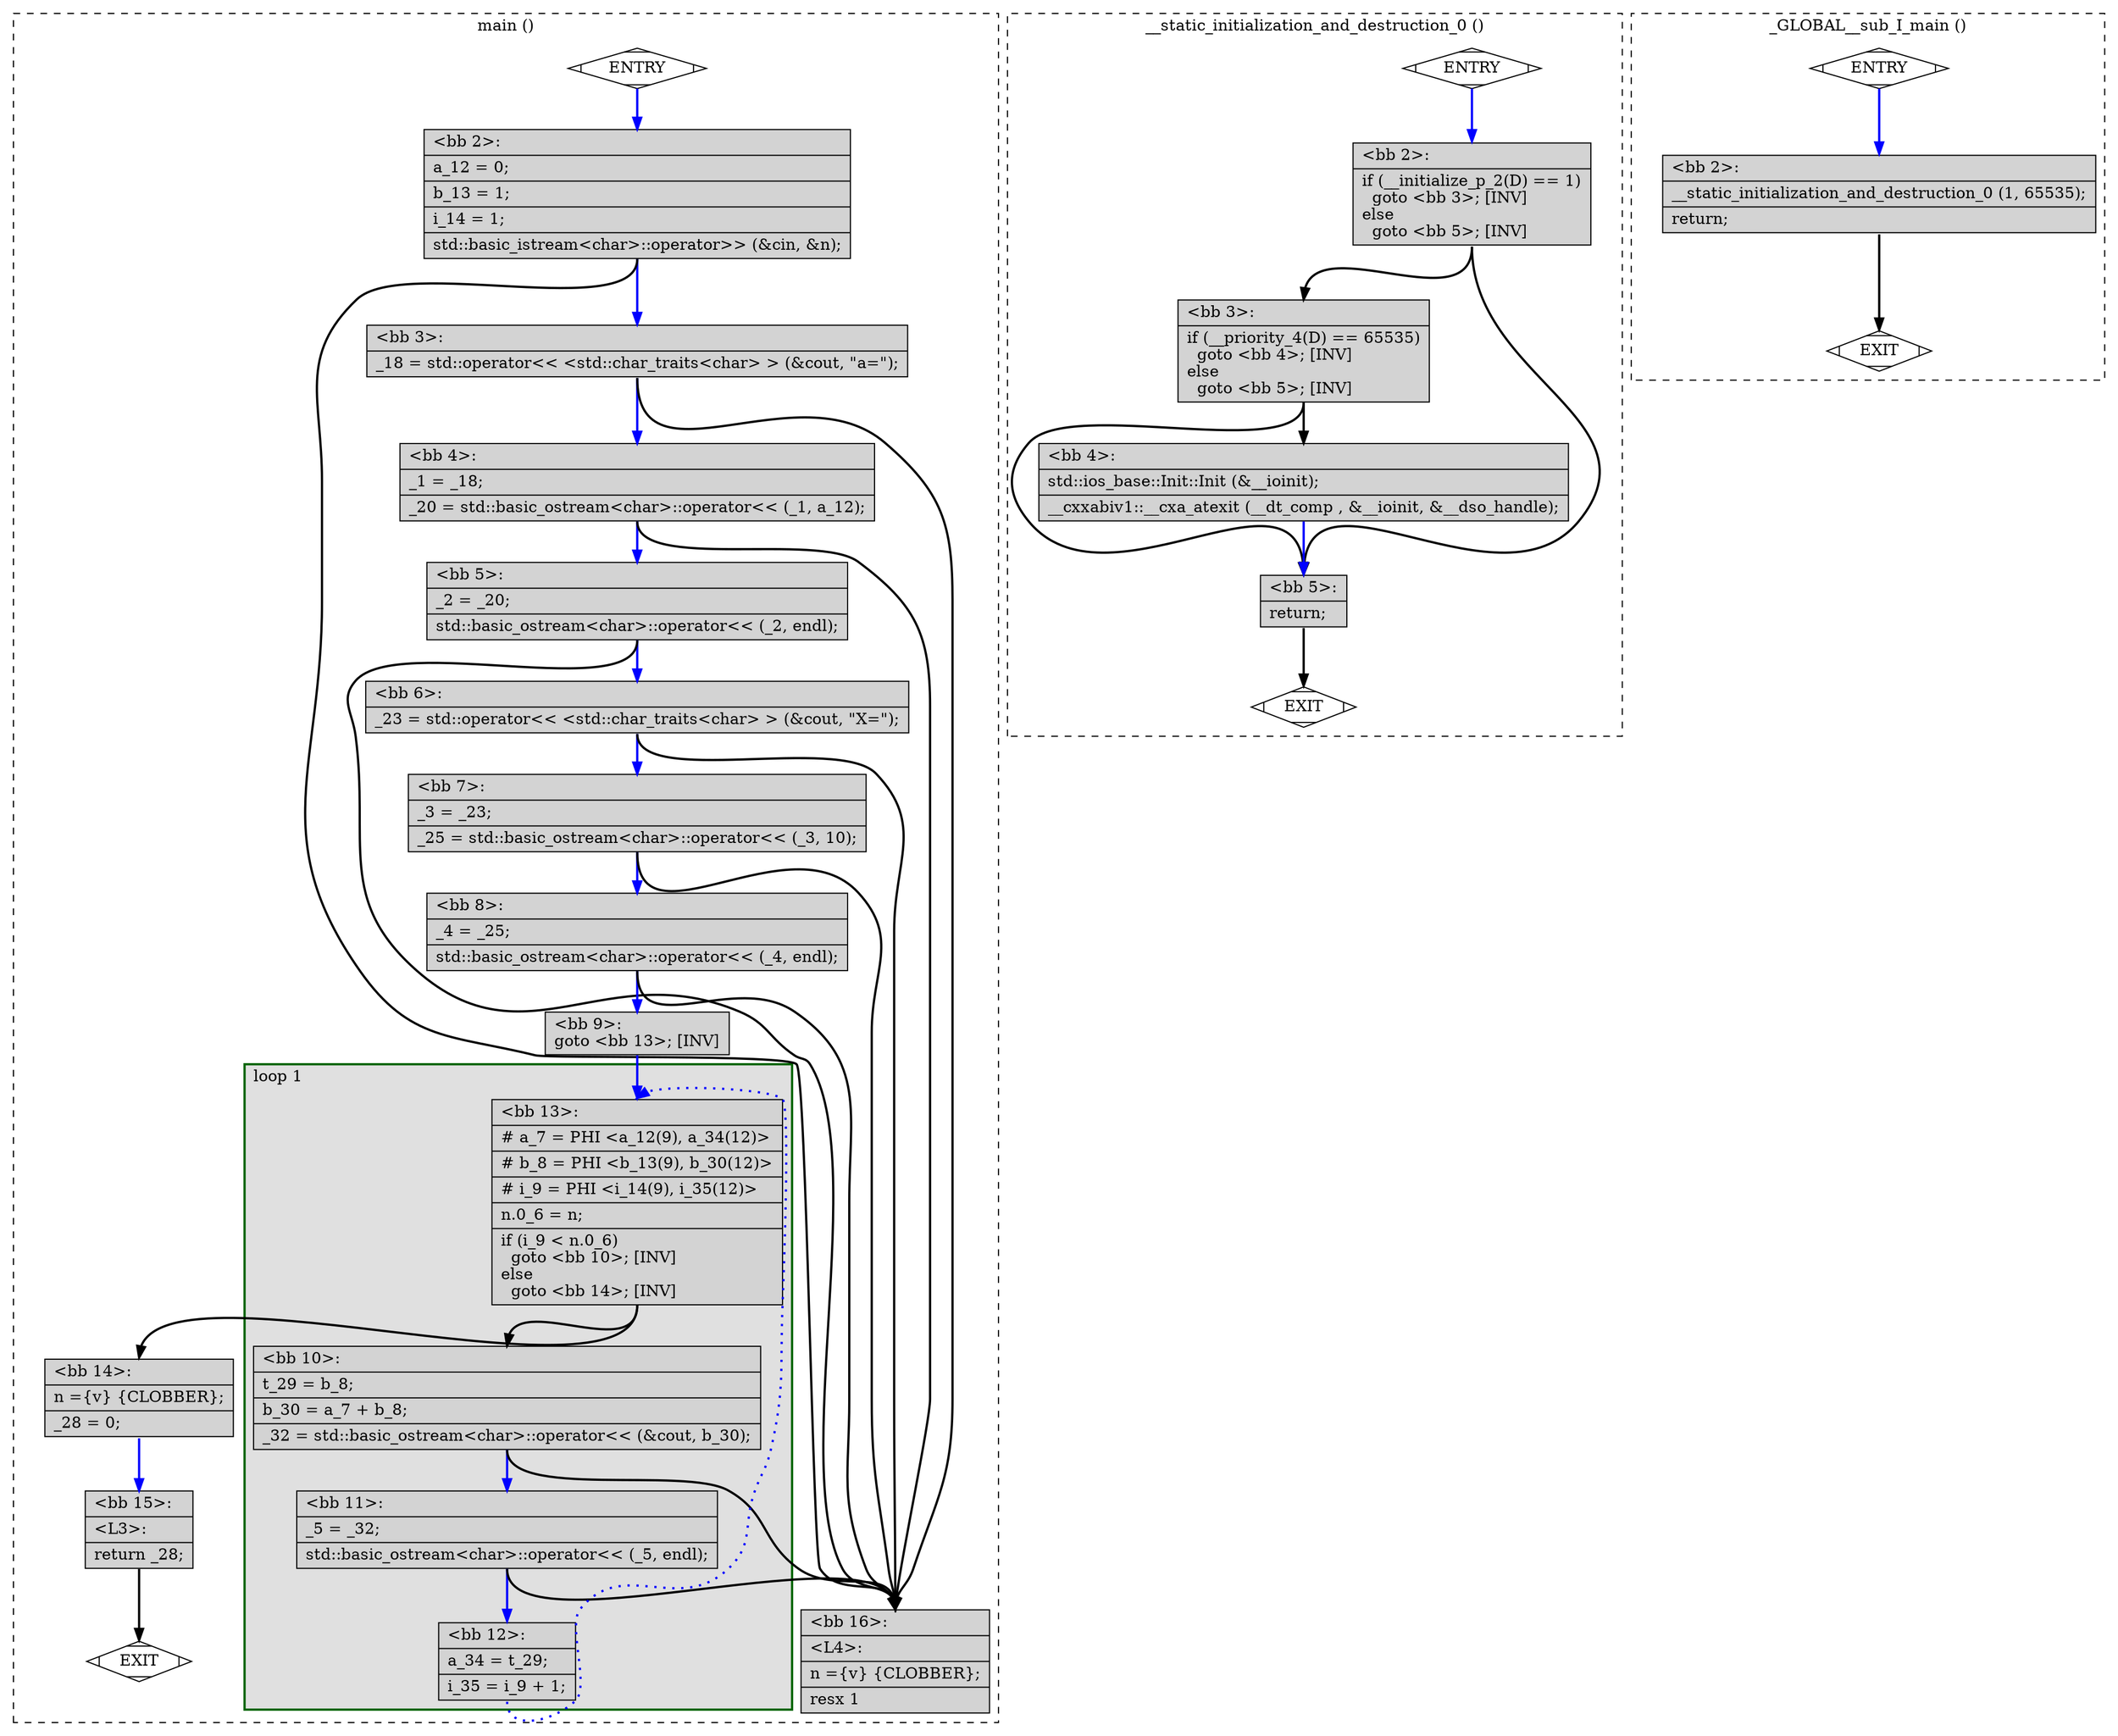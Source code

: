 digraph "a-fib.cpp.028t.local-fnsummary1" {
overlap=false;
subgraph "cluster_main" {
	style="dashed";
	color="black";
	label="main ()";
	subgraph cluster_1731_1 {
	style="filled";
	color="darkgreen";
	fillcolor="grey88";
	label="loop 1";
	labeljust=l;
	penwidth=2;
	fn_1731_basic_block_13 [shape=record,style=filled,fillcolor=lightgrey,label="{\<bb\ 13\>:\l\
|#\ a_7\ =\ PHI\ \<a_12(9),\ a_34(12)\>\l\
|#\ b_8\ =\ PHI\ \<b_13(9),\ b_30(12)\>\l\
|#\ i_9\ =\ PHI\ \<i_14(9),\ i_35(12)\>\l\
|n.0_6\ =\ n;\l\
|if\ (i_9\ \<\ n.0_6)\l\
\ \ goto\ \<bb\ 10\>;\ [INV]\l\
else\l\
\ \ goto\ \<bb\ 14\>;\ [INV]\l\
}"];

	fn_1731_basic_block_10 [shape=record,style=filled,fillcolor=lightgrey,label="{\<bb\ 10\>:\l\
|t_29\ =\ b_8;\l\
|b_30\ =\ a_7\ +\ b_8;\l\
|_32\ =\ std::basic_ostream\<char\>::operator\<\<\ (&cout,\ b_30);\l\
}"];

	fn_1731_basic_block_11 [shape=record,style=filled,fillcolor=lightgrey,label="{\<bb\ 11\>:\l\
|_5\ =\ _32;\l\
|std::basic_ostream\<char\>::operator\<\<\ (_5,\ endl);\l\
}"];

	fn_1731_basic_block_12 [shape=record,style=filled,fillcolor=lightgrey,label="{\<bb\ 12\>:\l\
|a_34\ =\ t_29;\l\
|i_35\ =\ i_9\ +\ 1;\l\
}"];

	}
	fn_1731_basic_block_0 [shape=Mdiamond,style=filled,fillcolor=white,label="ENTRY"];

	fn_1731_basic_block_1 [shape=Mdiamond,style=filled,fillcolor=white,label="EXIT"];

	fn_1731_basic_block_2 [shape=record,style=filled,fillcolor=lightgrey,label="{\<bb\ 2\>:\l\
|a_12\ =\ 0;\l\
|b_13\ =\ 1;\l\
|i_14\ =\ 1;\l\
|std::basic_istream\<char\>::operator\>\>\ (&cin,\ &n);\l\
}"];

	fn_1731_basic_block_3 [shape=record,style=filled,fillcolor=lightgrey,label="{\<bb\ 3\>:\l\
|_18\ =\ std::operator\<\<\ \<std::char_traits\<char\>\ \>\ (&cout,\ \"a=\");\l\
}"];

	fn_1731_basic_block_4 [shape=record,style=filled,fillcolor=lightgrey,label="{\<bb\ 4\>:\l\
|_1\ =\ _18;\l\
|_20\ =\ std::basic_ostream\<char\>::operator\<\<\ (_1,\ a_12);\l\
}"];

	fn_1731_basic_block_5 [shape=record,style=filled,fillcolor=lightgrey,label="{\<bb\ 5\>:\l\
|_2\ =\ _20;\l\
|std::basic_ostream\<char\>::operator\<\<\ (_2,\ endl);\l\
}"];

	fn_1731_basic_block_6 [shape=record,style=filled,fillcolor=lightgrey,label="{\<bb\ 6\>:\l\
|_23\ =\ std::operator\<\<\ \<std::char_traits\<char\>\ \>\ (&cout,\ \"X=\");\l\
}"];

	fn_1731_basic_block_7 [shape=record,style=filled,fillcolor=lightgrey,label="{\<bb\ 7\>:\l\
|_3\ =\ _23;\l\
|_25\ =\ std::basic_ostream\<char\>::operator\<\<\ (_3,\ 10);\l\
}"];

	fn_1731_basic_block_8 [shape=record,style=filled,fillcolor=lightgrey,label="{\<bb\ 8\>:\l\
|_4\ =\ _25;\l\
|std::basic_ostream\<char\>::operator\<\<\ (_4,\ endl);\l\
}"];

	fn_1731_basic_block_9 [shape=record,style=filled,fillcolor=lightgrey,label="{\<bb\ 9\>:\l\
goto\ \<bb\ 13\>;\ [INV]\l\
}"];

	fn_1731_basic_block_14 [shape=record,style=filled,fillcolor=lightgrey,label="{\<bb\ 14\>:\l\
|n\ =\{v\}\ \{CLOBBER\};\l\
|_28\ =\ 0;\l\
}"];

	fn_1731_basic_block_15 [shape=record,style=filled,fillcolor=lightgrey,label="{\<bb\ 15\>:\l\
|\<L3\>:\l\
|return\ _28;\l\
}"];

	fn_1731_basic_block_16 [shape=record,style=filled,fillcolor=lightgrey,label="{\<bb\ 16\>:\l\
|\<L4\>:\l\
|n\ =\{v\}\ \{CLOBBER\};\l\
|resx\ 1\l\
}"];

	fn_1731_basic_block_0:s -> fn_1731_basic_block_2:n [style="solid,bold",color=blue,weight=100,constraint=true];
	fn_1731_basic_block_2:s -> fn_1731_basic_block_16:n [style="solid,bold",color=black,weight=10,constraint=true];
	fn_1731_basic_block_2:s -> fn_1731_basic_block_3:n [style="solid,bold",color=blue,weight=100,constraint=true];
	fn_1731_basic_block_3:s -> fn_1731_basic_block_16:n [style="solid,bold",color=black,weight=10,constraint=true];
	fn_1731_basic_block_3:s -> fn_1731_basic_block_4:n [style="solid,bold",color=blue,weight=100,constraint=true];
	fn_1731_basic_block_4:s -> fn_1731_basic_block_16:n [style="solid,bold",color=black,weight=10,constraint=true];
	fn_1731_basic_block_4:s -> fn_1731_basic_block_5:n [style="solid,bold",color=blue,weight=100,constraint=true];
	fn_1731_basic_block_5:s -> fn_1731_basic_block_16:n [style="solid,bold",color=black,weight=10,constraint=true];
	fn_1731_basic_block_5:s -> fn_1731_basic_block_6:n [style="solid,bold",color=blue,weight=100,constraint=true];
	fn_1731_basic_block_6:s -> fn_1731_basic_block_16:n [style="solid,bold",color=black,weight=10,constraint=true];
	fn_1731_basic_block_6:s -> fn_1731_basic_block_7:n [style="solid,bold",color=blue,weight=100,constraint=true];
	fn_1731_basic_block_7:s -> fn_1731_basic_block_16:n [style="solid,bold",color=black,weight=10,constraint=true];
	fn_1731_basic_block_7:s -> fn_1731_basic_block_8:n [style="solid,bold",color=blue,weight=100,constraint=true];
	fn_1731_basic_block_8:s -> fn_1731_basic_block_16:n [style="solid,bold",color=black,weight=10,constraint=true];
	fn_1731_basic_block_8:s -> fn_1731_basic_block_9:n [style="solid,bold",color=blue,weight=100,constraint=true];
	fn_1731_basic_block_9:s -> fn_1731_basic_block_13:n [style="solid,bold",color=blue,weight=100,constraint=true];
	fn_1731_basic_block_10:s -> fn_1731_basic_block_16:n [style="solid,bold",color=black,weight=10,constraint=true];
	fn_1731_basic_block_10:s -> fn_1731_basic_block_11:n [style="solid,bold",color=blue,weight=100,constraint=true];
	fn_1731_basic_block_11:s -> fn_1731_basic_block_16:n [style="solid,bold",color=black,weight=10,constraint=true];
	fn_1731_basic_block_11:s -> fn_1731_basic_block_12:n [style="solid,bold",color=blue,weight=100,constraint=true];
	fn_1731_basic_block_12:s -> fn_1731_basic_block_13:n [style="dotted,bold",color=blue,weight=10,constraint=false];
	fn_1731_basic_block_13:s -> fn_1731_basic_block_10:n [style="solid,bold",color=black,weight=10,constraint=true];
	fn_1731_basic_block_13:s -> fn_1731_basic_block_14:n [style="solid,bold",color=black,weight=10,constraint=true];
	fn_1731_basic_block_14:s -> fn_1731_basic_block_15:n [style="solid,bold",color=blue,weight=100,constraint=true];
	fn_1731_basic_block_15:s -> fn_1731_basic_block_1:n [style="solid,bold",color=black,weight=10,constraint=true];
	fn_1731_basic_block_0:s -> fn_1731_basic_block_1:n [style="invis",constraint=true];
}
subgraph "cluster___static_initialization_and_destruction_0" {
	style="dashed";
	color="black";
	label="__static_initialization_and_destruction_0 ()";
	fn_2234_basic_block_0 [shape=Mdiamond,style=filled,fillcolor=white,label="ENTRY"];

	fn_2234_basic_block_1 [shape=Mdiamond,style=filled,fillcolor=white,label="EXIT"];

	fn_2234_basic_block_2 [shape=record,style=filled,fillcolor=lightgrey,label="{\<bb\ 2\>:\l\
|if\ (__initialize_p_2(D)\ ==\ 1)\l\
\ \ goto\ \<bb\ 3\>;\ [INV]\l\
else\l\
\ \ goto\ \<bb\ 5\>;\ [INV]\l\
}"];

	fn_2234_basic_block_3 [shape=record,style=filled,fillcolor=lightgrey,label="{\<bb\ 3\>:\l\
|if\ (__priority_4(D)\ ==\ 65535)\l\
\ \ goto\ \<bb\ 4\>;\ [INV]\l\
else\l\
\ \ goto\ \<bb\ 5\>;\ [INV]\l\
}"];

	fn_2234_basic_block_4 [shape=record,style=filled,fillcolor=lightgrey,label="{\<bb\ 4\>:\l\
|std::ios_base::Init::Init\ (&__ioinit);\l\
|__cxxabiv1::__cxa_atexit\ (__dt_comp\ ,\ &__ioinit,\ &__dso_handle);\l\
}"];

	fn_2234_basic_block_5 [shape=record,style=filled,fillcolor=lightgrey,label="{\<bb\ 5\>:\l\
|return;\l\
}"];

	fn_2234_basic_block_0:s -> fn_2234_basic_block_2:n [style="solid,bold",color=blue,weight=100,constraint=true];
	fn_2234_basic_block_2:s -> fn_2234_basic_block_3:n [style="solid,bold",color=black,weight=10,constraint=true];
	fn_2234_basic_block_2:s -> fn_2234_basic_block_5:n [style="solid,bold",color=black,weight=10,constraint=true];
	fn_2234_basic_block_3:s -> fn_2234_basic_block_4:n [style="solid,bold",color=black,weight=10,constraint=true];
	fn_2234_basic_block_3:s -> fn_2234_basic_block_5:n [style="solid,bold",color=black,weight=10,constraint=true];
	fn_2234_basic_block_4:s -> fn_2234_basic_block_5:n [style="solid,bold",color=blue,weight=100,constraint=true];
	fn_2234_basic_block_5:s -> fn_2234_basic_block_1:n [style="solid,bold",color=black,weight=10,constraint=true];
	fn_2234_basic_block_0:s -> fn_2234_basic_block_1:n [style="invis",constraint=true];
}
subgraph "cluster__GLOBAL__sub_I_main" {
	style="dashed";
	color="black";
	label="_GLOBAL__sub_I_main ()";
	fn_2235_basic_block_0 [shape=Mdiamond,style=filled,fillcolor=white,label="ENTRY"];

	fn_2235_basic_block_1 [shape=Mdiamond,style=filled,fillcolor=white,label="EXIT"];

	fn_2235_basic_block_2 [shape=record,style=filled,fillcolor=lightgrey,label="{\<bb\ 2\>:\l\
|__static_initialization_and_destruction_0\ (1,\ 65535);\l\
|return;\l\
}"];

	fn_2235_basic_block_0:s -> fn_2235_basic_block_2:n [style="solid,bold",color=blue,weight=100,constraint=true];
	fn_2235_basic_block_2:s -> fn_2235_basic_block_1:n [style="solid,bold",color=black,weight=10,constraint=true];
	fn_2235_basic_block_0:s -> fn_2235_basic_block_1:n [style="invis",constraint=true];
}
}
